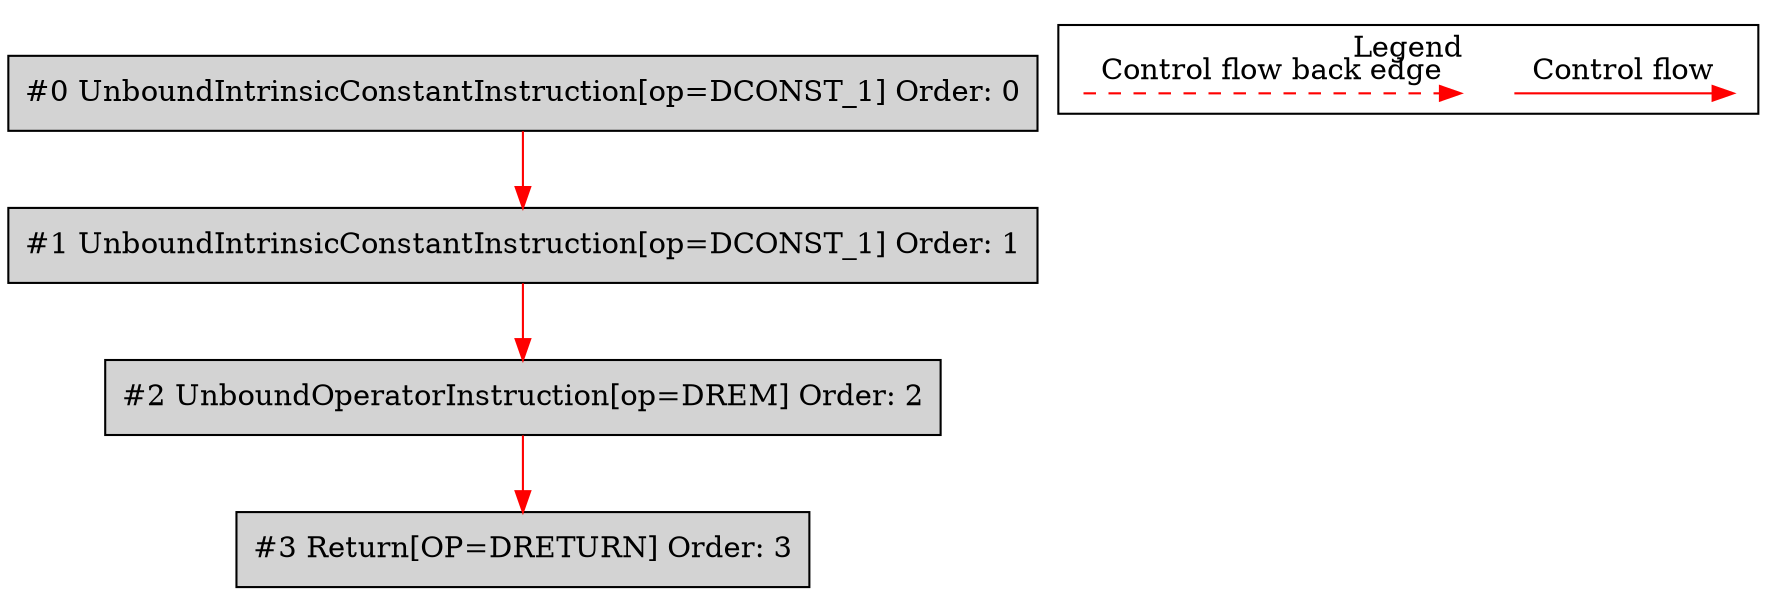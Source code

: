 digraph {
 node0[label="#0 UnboundIntrinsicConstantInstruction[op=DCONST_1] Order: 0", shape=box, fillcolor=lightgrey, style=filled];
 node1[label="#1 UnboundIntrinsicConstantInstruction[op=DCONST_1] Order: 1", shape=box, fillcolor=lightgrey, style=filled];
 node2[label="#2 UnboundOperatorInstruction[op=DREM] Order: 2", shape=box, fillcolor=lightgrey, style=filled];
 node3[label="#3 Return[OP=DRETURN] Order: 3", shape=box, fillcolor=lightgrey, style=filled];
 node0 -> node1[color=red];
 node1 -> node2[color=red];
 node2 -> node3[color=red];
 subgraph cluster_000 {
  label = "Legend";
  node [shape=point]
  {
   rank=same;
   c0 [style = invis];
   c1 [style = invis];
   c2 [style = invis];
   c3 [style = invis];
  }
  c0 -> c1 [label="Control flow", style=solid, color=red]
  c2 -> c3 [label="Control flow back edge", style=dashed, color=red]
 }

}
